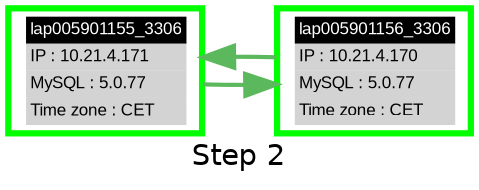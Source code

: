 digraph Migration_MariaDB {
label="Step 2";
rankdir=LR;
 graph [fontname = "helvetica"];
 node [fontname = "helvetica"];
 edge [fontname = "helvetica"];
 node [color=green shape=rect style=filled fontsize=8 fontname="arial" ranksep=0 concentrate=true splines=true overlap=false];
  370 [style="" penwidth="3" fontname="arial" label =<<table border="0" cellborder="0" cellspacing="0" cellpadding="2" bgcolor="white"><tr><td bgcolor="black" color="white" align="center"><font color="white">lap005901155_3306</font></td></tr><tr><td bgcolor="lightgrey" align="left">IP : 10.21.4.171</td></tr><tr><td bgcolor="lightgrey" align="left">MySQL : 5.0.77</td></tr><tr><td bgcolor="lightgrey" align="left">Time zone : CET</td></tr></table>> ];
  371 [style="" penwidth="3" fontname="arial" label =<<table border="0" cellborder="0" cellspacing="0" cellpadding="2" bgcolor="white"><tr><td bgcolor="black" color="white" align="center"><font color="white">lap005901156_3306</font></td></tr><tr><td bgcolor="lightgrey" align="left">IP : 10.21.4.170</td></tr><tr><td bgcolor="lightgrey" align="left">MySQL : 5.0.77</td></tr><tr><td bgcolor="lightgrey" align="left">Time zone : CET</td></tr></table>> ];
 370 -> 371 [ arrowsize="1.5" penwidth="2" fontname="arial" fontsize=8 color ="#5cb85c" label =""  edgetarget="/pmacontrol/en/mysql/thread/lap005901156-3306/" edgeURL="/pmacontrol/en/mysql/thread/lap005901156-3306/"];
 371 -> 370 [ arrowsize="1.5" penwidth="2" fontname="arial" fontsize=8 color ="#5cb85c" label =""  edgetarget="/pmacontrol/en/mysql/thread/lap005901155-3306/" edgeURL="/pmacontrol/en/mysql/thread/lap005901155-3306/"];
}